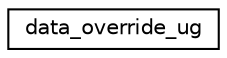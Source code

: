 digraph "Graphical Class Hierarchy"
{
 // INTERACTIVE_SVG=YES
 // LATEX_PDF_SIZE
  edge [fontname="Helvetica",fontsize="10",labelfontname="Helvetica",labelfontsize="10"];
  node [fontname="Helvetica",fontsize="10",shape=record];
  rankdir="LR";
  Node0 [label="data_override_ug",height=0.2,width=0.4,color="black", fillcolor="white", style="filled",URL="$interfacedata__override__mod_1_1data__override__ug.html",tooltip="Version of data_override for unstructured grids."];
}
